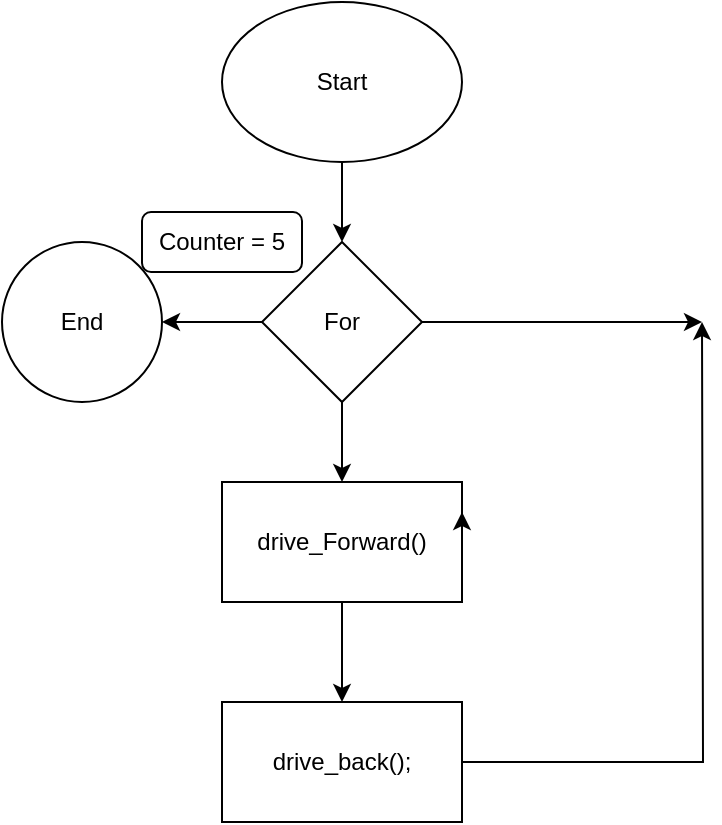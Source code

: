 <mxfile version="11.2.4" type="device" pages="1"><diagram id="CdzntMyR7ls_Gbo1bnel" name="Page-1"><mxGraphModel dx="1038" dy="582" grid="1" gridSize="10" guides="1" tooltips="1" connect="1" arrows="1" fold="1" page="1" pageScale="1" pageWidth="850" pageHeight="1100" math="0" shadow="0"><root><mxCell id="0"/><mxCell id="1" parent="0"/><mxCell id="t9f04JMx75yQpyq7kTkK-10" style="edgeStyle=orthogonalEdgeStyle;rounded=0;orthogonalLoop=1;jettySize=auto;html=1;exitX=0.5;exitY=1;exitDx=0;exitDy=0;entryX=0.5;entryY=0;entryDx=0;entryDy=0;" edge="1" parent="1" source="t9f04JMx75yQpyq7kTkK-1" target="t9f04JMx75yQpyq7kTkK-3"><mxGeometry relative="1" as="geometry"/></mxCell><mxCell id="t9f04JMx75yQpyq7kTkK-1" value="drive_Forward()" style="rounded=0;whiteSpace=wrap;html=1;" vertex="1" parent="1"><mxGeometry x="160" y="260" width="120" height="60" as="geometry"/></mxCell><mxCell id="t9f04JMx75yQpyq7kTkK-11" style="edgeStyle=orthogonalEdgeStyle;rounded=0;orthogonalLoop=1;jettySize=auto;html=1;exitX=1;exitY=0.5;exitDx=0;exitDy=0;" edge="1" parent="1" source="t9f04JMx75yQpyq7kTkK-3"><mxGeometry relative="1" as="geometry"><mxPoint x="400" y="180" as="targetPoint"/></mxGeometry></mxCell><mxCell id="t9f04JMx75yQpyq7kTkK-3" value="drive_back();" style="rounded=0;whiteSpace=wrap;html=1;" vertex="1" parent="1"><mxGeometry x="160" y="370" width="120" height="60" as="geometry"/></mxCell><mxCell id="t9f04JMx75yQpyq7kTkK-8" style="edgeStyle=orthogonalEdgeStyle;rounded=0;orthogonalLoop=1;jettySize=auto;html=1;exitX=0.5;exitY=1;exitDx=0;exitDy=0;entryX=0.5;entryY=0;entryDx=0;entryDy=0;" edge="1" parent="1" source="t9f04JMx75yQpyq7kTkK-4" target="t9f04JMx75yQpyq7kTkK-6"><mxGeometry relative="1" as="geometry"/></mxCell><mxCell id="t9f04JMx75yQpyq7kTkK-4" value="Start" style="ellipse;whiteSpace=wrap;html=1;" vertex="1" parent="1"><mxGeometry x="160" y="20" width="120" height="80" as="geometry"/></mxCell><mxCell id="t9f04JMx75yQpyq7kTkK-5" style="edgeStyle=orthogonalEdgeStyle;rounded=0;orthogonalLoop=1;jettySize=auto;html=1;exitX=1;exitY=0.5;exitDx=0;exitDy=0;entryX=1;entryY=0.25;entryDx=0;entryDy=0;" edge="1" parent="1" source="t9f04JMx75yQpyq7kTkK-1" target="t9f04JMx75yQpyq7kTkK-1"><mxGeometry relative="1" as="geometry"/></mxCell><mxCell id="t9f04JMx75yQpyq7kTkK-9" style="edgeStyle=orthogonalEdgeStyle;rounded=0;orthogonalLoop=1;jettySize=auto;html=1;exitX=0.5;exitY=1;exitDx=0;exitDy=0;entryX=0.5;entryY=0;entryDx=0;entryDy=0;" edge="1" parent="1" source="t9f04JMx75yQpyq7kTkK-6" target="t9f04JMx75yQpyq7kTkK-1"><mxGeometry relative="1" as="geometry"/></mxCell><mxCell id="t9f04JMx75yQpyq7kTkK-12" style="edgeStyle=orthogonalEdgeStyle;rounded=0;orthogonalLoop=1;jettySize=auto;html=1;exitX=1;exitY=0.5;exitDx=0;exitDy=0;" edge="1" parent="1" source="t9f04JMx75yQpyq7kTkK-6"><mxGeometry relative="1" as="geometry"><mxPoint x="400" y="180" as="targetPoint"/></mxGeometry></mxCell><mxCell id="t9f04JMx75yQpyq7kTkK-14" style="edgeStyle=orthogonalEdgeStyle;rounded=0;orthogonalLoop=1;jettySize=auto;html=1;exitX=0;exitY=0.5;exitDx=0;exitDy=0;entryX=1;entryY=0.5;entryDx=0;entryDy=0;" edge="1" parent="1" source="t9f04JMx75yQpyq7kTkK-6" target="t9f04JMx75yQpyq7kTkK-7"><mxGeometry relative="1" as="geometry"/></mxCell><mxCell id="t9f04JMx75yQpyq7kTkK-6" value="For" style="rhombus;whiteSpace=wrap;html=1;" vertex="1" parent="1"><mxGeometry x="180" y="140" width="80" height="80" as="geometry"/></mxCell><mxCell id="t9f04JMx75yQpyq7kTkK-7" value="End" style="ellipse;whiteSpace=wrap;html=1;aspect=fixed;" vertex="1" parent="1"><mxGeometry x="50" y="140" width="80" height="80" as="geometry"/></mxCell><mxCell id="t9f04JMx75yQpyq7kTkK-15" value="Counter = 5" style="rounded=1;whiteSpace=wrap;html=1;" vertex="1" parent="1"><mxGeometry x="120" y="125" width="80" height="30" as="geometry"/></mxCell></root></mxGraphModel></diagram></mxfile>